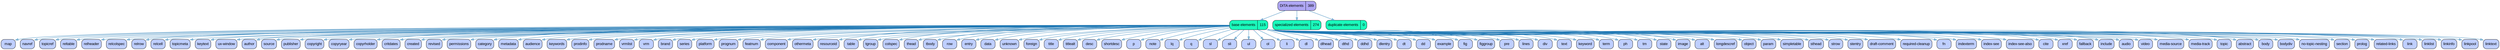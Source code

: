// DITA Stats
strict digraph {
			
  // Other nodes
      
	"elements" [label ="DITA elements | 389" fontname="Arial" shape="Mrecord" style="filled"  fillcolor="#AFA7F4"]
         
	"baseElements" [label ="base elements | 115" fontname="Arial" shape="Mrecord" style="filled"  fillcolor="#1AFABC"]
            
	"map" [label ="map" fontname="Arial" shape="Mrecord" style="filled"  fillcolor="#BFCFFF"]
            
	"navref" [label ="navref" fontname="Arial" shape="Mrecord" style="filled"  fillcolor="#BFCFFF"]
            
	"topicref" [label ="topicref" fontname="Arial" shape="Mrecord" style="filled"  fillcolor="#BFCFFF"]
            
	"reltable" [label ="reltable" fontname="Arial" shape="Mrecord" style="filled"  fillcolor="#BFCFFF"]
            
	"relheader" [label ="relheader" fontname="Arial" shape="Mrecord" style="filled"  fillcolor="#BFCFFF"]
            
	"relcolspec" [label ="relcolspec" fontname="Arial" shape="Mrecord" style="filled"  fillcolor="#BFCFFF"]
            
	"relrow" [label ="relrow" fontname="Arial" shape="Mrecord" style="filled"  fillcolor="#BFCFFF"]
            
	"relcell" [label ="relcell" fontname="Arial" shape="Mrecord" style="filled"  fillcolor="#BFCFFF"]
            
	"topicmeta" [label ="topicmeta" fontname="Arial" shape="Mrecord" style="filled"  fillcolor="#BFCFFF"]
            
	"keytext" [label ="keytext" fontname="Arial" shape="Mrecord" style="filled"  fillcolor="#BFCFFF"]
            
	"ux-window" [label ="ux-window" fontname="Arial" shape="Mrecord" style="filled"  fillcolor="#BFCFFF"]
            
	"author" [label ="author" fontname="Arial" shape="Mrecord" style="filled"  fillcolor="#BFCFFF"]
            
	"source" [label ="source" fontname="Arial" shape="Mrecord" style="filled"  fillcolor="#BFCFFF"]
            
	"publisher" [label ="publisher" fontname="Arial" shape="Mrecord" style="filled"  fillcolor="#BFCFFF"]
            
	"copyright" [label ="copyright" fontname="Arial" shape="Mrecord" style="filled"  fillcolor="#BFCFFF"]
            
	"copyryear" [label ="copyryear" fontname="Arial" shape="Mrecord" style="filled"  fillcolor="#BFCFFF"]
            
	"copyrholder" [label ="copyrholder" fontname="Arial" shape="Mrecord" style="filled"  fillcolor="#BFCFFF"]
            
	"critdates" [label ="critdates" fontname="Arial" shape="Mrecord" style="filled"  fillcolor="#BFCFFF"]
            
	"created" [label ="created" fontname="Arial" shape="Mrecord" style="filled"  fillcolor="#BFCFFF"]
            
	"revised" [label ="revised" fontname="Arial" shape="Mrecord" style="filled"  fillcolor="#BFCFFF"]
            
	"permissions" [label ="permissions" fontname="Arial" shape="Mrecord" style="filled"  fillcolor="#BFCFFF"]
            
	"category" [label ="category" fontname="Arial" shape="Mrecord" style="filled"  fillcolor="#BFCFFF"]
            
	"metadata" [label ="metadata" fontname="Arial" shape="Mrecord" style="filled"  fillcolor="#BFCFFF"]
            
	"audience" [label ="audience" fontname="Arial" shape="Mrecord" style="filled"  fillcolor="#BFCFFF"]
            
	"keywords" [label ="keywords" fontname="Arial" shape="Mrecord" style="filled"  fillcolor="#BFCFFF"]
            
	"prodinfo" [label ="prodinfo" fontname="Arial" shape="Mrecord" style="filled"  fillcolor="#BFCFFF"]
            
	"prodname" [label ="prodname" fontname="Arial" shape="Mrecord" style="filled"  fillcolor="#BFCFFF"]
            
	"vrmlist" [label ="vrmlist" fontname="Arial" shape="Mrecord" style="filled"  fillcolor="#BFCFFF"]
            
	"vrm" [label ="vrm" fontname="Arial" shape="Mrecord" style="filled"  fillcolor="#BFCFFF"]
            
	"brand" [label ="brand" fontname="Arial" shape="Mrecord" style="filled"  fillcolor="#BFCFFF"]
            
	"series" [label ="series" fontname="Arial" shape="Mrecord" style="filled"  fillcolor="#BFCFFF"]
            
	"platform" [label ="platform" fontname="Arial" shape="Mrecord" style="filled"  fillcolor="#BFCFFF"]
            
	"prognum" [label ="prognum" fontname="Arial" shape="Mrecord" style="filled"  fillcolor="#BFCFFF"]
            
	"featnum" [label ="featnum" fontname="Arial" shape="Mrecord" style="filled"  fillcolor="#BFCFFF"]
            
	"component" [label ="component" fontname="Arial" shape="Mrecord" style="filled"  fillcolor="#BFCFFF"]
            
	"othermeta" [label ="othermeta" fontname="Arial" shape="Mrecord" style="filled"  fillcolor="#BFCFFF"]
            
	"resourceid" [label ="resourceid" fontname="Arial" shape="Mrecord" style="filled"  fillcolor="#BFCFFF"]
            
	"table" [label ="table" fontname="Arial" shape="Mrecord" style="filled"  fillcolor="#BFCFFF"]
            
	"tgroup" [label ="tgroup" fontname="Arial" shape="Mrecord" style="filled"  fillcolor="#BFCFFF"]
            
	"colspec" [label ="colspec" fontname="Arial" shape="Mrecord" style="filled"  fillcolor="#BFCFFF"]
            
	"thead" [label ="thead" fontname="Arial" shape="Mrecord" style="filled"  fillcolor="#BFCFFF"]
            
	"tbody" [label ="tbody" fontname="Arial" shape="Mrecord" style="filled"  fillcolor="#BFCFFF"]
            
	"row" [label ="row" fontname="Arial" shape="Mrecord" style="filled"  fillcolor="#BFCFFF"]
            
	"entry" [label ="entry" fontname="Arial" shape="Mrecord" style="filled"  fillcolor="#BFCFFF"]
            
	"data" [label ="data" fontname="Arial" shape="Mrecord" style="filled"  fillcolor="#BFCFFF"]
            
	"unknown" [label ="unknown" fontname="Arial" shape="Mrecord" style="filled"  fillcolor="#BFCFFF"]
            
	"foreign" [label ="foreign" fontname="Arial" shape="Mrecord" style="filled"  fillcolor="#BFCFFF"]
            
	"title" [label ="title" fontname="Arial" shape="Mrecord" style="filled"  fillcolor="#BFCFFF"]
            
	"titlealt" [label ="titlealt" fontname="Arial" shape="Mrecord" style="filled"  fillcolor="#BFCFFF"]
            
	"desc" [label ="desc" fontname="Arial" shape="Mrecord" style="filled"  fillcolor="#BFCFFF"]
            
	"shortdesc" [label ="shortdesc" fontname="Arial" shape="Mrecord" style="filled"  fillcolor="#BFCFFF"]
            
	"p" [label ="p" fontname="Arial" shape="Mrecord" style="filled"  fillcolor="#BFCFFF"]
            
	"note" [label ="note" fontname="Arial" shape="Mrecord" style="filled"  fillcolor="#BFCFFF"]
            
	"lq" [label ="lq" fontname="Arial" shape="Mrecord" style="filled"  fillcolor="#BFCFFF"]
            
	"q" [label ="q" fontname="Arial" shape="Mrecord" style="filled"  fillcolor="#BFCFFF"]
            
	"sl" [label ="sl" fontname="Arial" shape="Mrecord" style="filled"  fillcolor="#BFCFFF"]
            
	"sli" [label ="sli" fontname="Arial" shape="Mrecord" style="filled"  fillcolor="#BFCFFF"]
            
	"ul" [label ="ul" fontname="Arial" shape="Mrecord" style="filled"  fillcolor="#BFCFFF"]
            
	"ol" [label ="ol" fontname="Arial" shape="Mrecord" style="filled"  fillcolor="#BFCFFF"]
            
	"li" [label ="li" fontname="Arial" shape="Mrecord" style="filled"  fillcolor="#BFCFFF"]
            
	"dl" [label ="dl" fontname="Arial" shape="Mrecord" style="filled"  fillcolor="#BFCFFF"]
            
	"dlhead" [label ="dlhead" fontname="Arial" shape="Mrecord" style="filled"  fillcolor="#BFCFFF"]
            
	"dthd" [label ="dthd" fontname="Arial" shape="Mrecord" style="filled"  fillcolor="#BFCFFF"]
            
	"ddhd" [label ="ddhd" fontname="Arial" shape="Mrecord" style="filled"  fillcolor="#BFCFFF"]
            
	"dlentry" [label ="dlentry" fontname="Arial" shape="Mrecord" style="filled"  fillcolor="#BFCFFF"]
            
	"dt" [label ="dt" fontname="Arial" shape="Mrecord" style="filled"  fillcolor="#BFCFFF"]
            
	"dd" [label ="dd" fontname="Arial" shape="Mrecord" style="filled"  fillcolor="#BFCFFF"]
            
	"example" [label ="example" fontname="Arial" shape="Mrecord" style="filled"  fillcolor="#BFCFFF"]
            
	"fig" [label ="fig" fontname="Arial" shape="Mrecord" style="filled"  fillcolor="#BFCFFF"]
            
	"figgroup" [label ="figgroup" fontname="Arial" shape="Mrecord" style="filled"  fillcolor="#BFCFFF"]
            
	"pre" [label ="pre" fontname="Arial" shape="Mrecord" style="filled"  fillcolor="#BFCFFF"]
            
	"lines" [label ="lines" fontname="Arial" shape="Mrecord" style="filled"  fillcolor="#BFCFFF"]
            
	"div" [label ="div" fontname="Arial" shape="Mrecord" style="filled"  fillcolor="#BFCFFF"]
            
	"text" [label ="text" fontname="Arial" shape="Mrecord" style="filled"  fillcolor="#BFCFFF"]
            
	"keyword" [label ="keyword" fontname="Arial" shape="Mrecord" style="filled"  fillcolor="#BFCFFF"]
            
	"term" [label ="term" fontname="Arial" shape="Mrecord" style="filled"  fillcolor="#BFCFFF"]
            
	"ph" [label ="ph" fontname="Arial" shape="Mrecord" style="filled"  fillcolor="#BFCFFF"]
            
	"tm" [label ="tm" fontname="Arial" shape="Mrecord" style="filled"  fillcolor="#BFCFFF"]
            
	"state" [label ="state" fontname="Arial" shape="Mrecord" style="filled"  fillcolor="#BFCFFF"]
            
	"image" [label ="image" fontname="Arial" shape="Mrecord" style="filled"  fillcolor="#BFCFFF"]
            
	"alt" [label ="alt" fontname="Arial" shape="Mrecord" style="filled"  fillcolor="#BFCFFF"]
            
	"longdescref" [label ="longdescref" fontname="Arial" shape="Mrecord" style="filled"  fillcolor="#BFCFFF"]
            
	"object" [label ="object" fontname="Arial" shape="Mrecord" style="filled"  fillcolor="#BFCFFF"]
            
	"param" [label ="param" fontname="Arial" shape="Mrecord" style="filled"  fillcolor="#BFCFFF"]
            
	"simpletable" [label ="simpletable" fontname="Arial" shape="Mrecord" style="filled"  fillcolor="#BFCFFF"]
            
	"sthead" [label ="sthead" fontname="Arial" shape="Mrecord" style="filled"  fillcolor="#BFCFFF"]
            
	"strow" [label ="strow" fontname="Arial" shape="Mrecord" style="filled"  fillcolor="#BFCFFF"]
            
	"stentry" [label ="stentry" fontname="Arial" shape="Mrecord" style="filled"  fillcolor="#BFCFFF"]
            
	"draft-comment" [label ="draft-comment" fontname="Arial" shape="Mrecord" style="filled"  fillcolor="#BFCFFF"]
            
	"required-cleanup" [label ="required-cleanup" fontname="Arial" shape="Mrecord" style="filled"  fillcolor="#BFCFFF"]
            
	"fn" [label ="fn" fontname="Arial" shape="Mrecord" style="filled"  fillcolor="#BFCFFF"]
            
	"indexterm" [label ="indexterm" fontname="Arial" shape="Mrecord" style="filled"  fillcolor="#BFCFFF"]
            
	"index-see" [label ="index-see" fontname="Arial" shape="Mrecord" style="filled"  fillcolor="#BFCFFF"]
            
	"index-see-also" [label ="index-see-also" fontname="Arial" shape="Mrecord" style="filled"  fillcolor="#BFCFFF"]
            
	"cite" [label ="cite" fontname="Arial" shape="Mrecord" style="filled"  fillcolor="#BFCFFF"]
            
	"xref" [label ="xref" fontname="Arial" shape="Mrecord" style="filled"  fillcolor="#BFCFFF"]
            
	"fallback" [label ="fallback" fontname="Arial" shape="Mrecord" style="filled"  fillcolor="#BFCFFF"]
            
	"include" [label ="include" fontname="Arial" shape="Mrecord" style="filled"  fillcolor="#BFCFFF"]
            
	"audio" [label ="audio" fontname="Arial" shape="Mrecord" style="filled"  fillcolor="#BFCFFF"]
            
	"video" [label ="video" fontname="Arial" shape="Mrecord" style="filled"  fillcolor="#BFCFFF"]
            
	"media-source" [label ="media-source" fontname="Arial" shape="Mrecord" style="filled"  fillcolor="#BFCFFF"]
            
	"media-track" [label ="media-track" fontname="Arial" shape="Mrecord" style="filled"  fillcolor="#BFCFFF"]
            
	"topic" [label ="topic" fontname="Arial" shape="Mrecord" style="filled"  fillcolor="#BFCFFF"]
            
	"abstract" [label ="abstract" fontname="Arial" shape="Mrecord" style="filled"  fillcolor="#BFCFFF"]
            
	"body" [label ="body" fontname="Arial" shape="Mrecord" style="filled"  fillcolor="#BFCFFF"]
            
	"bodydiv" [label ="bodydiv" fontname="Arial" shape="Mrecord" style="filled"  fillcolor="#BFCFFF"]
            
	"no-topic-nesting" [label ="no-topic-nesting" fontname="Arial" shape="Mrecord" style="filled"  fillcolor="#BFCFFF"]
            
	"section" [label ="section" fontname="Arial" shape="Mrecord" style="filled"  fillcolor="#BFCFFF"]
            
	"prolog" [label ="prolog" fontname="Arial" shape="Mrecord" style="filled"  fillcolor="#BFCFFF"]
            
	"related-links" [label ="related-links" fontname="Arial" shape="Mrecord" style="filled"  fillcolor="#BFCFFF"]
            
	"link" [label ="link" fontname="Arial" shape="Mrecord" style="filled"  fillcolor="#BFCFFF"]
            
	"linklist" [label ="linklist" fontname="Arial" shape="Mrecord" style="filled"  fillcolor="#BFCFFF"]
            
	"linkinfo" [label ="linkinfo" fontname="Arial" shape="Mrecord" style="filled"  fillcolor="#BFCFFF"]
            
	"linkpool" [label ="linkpool" fontname="Arial" shape="Mrecord" style="filled"  fillcolor="#BFCFFF"]
            
	"linktext" [label ="linktext" fontname="Arial" shape="Mrecord" style="filled"  fillcolor="#BFCFFF"]
         
         
	"otherElements" [label ="specialized elements | 274" fontname="Arial" shape="Mrecord" style="filled"  fillcolor="#1AFABC"]
         
	"duplicateElements" [label ="duplicate elements | 0" fontname="Arial" shape="Mrecord" style="filled"  fillcolor="#1AFABC"]
      
   
  // Edges
      
         
	"elements" -> "baseElements" [fillcolor="#a6cee3" color="#1f78b4"]
            
	"baseElements" -> "map" [fillcolor="#a6cee3" color="#1f78b4"]
            
	"baseElements" -> "navref" [fillcolor="#a6cee3" color="#1f78b4"]
            
	"baseElements" -> "topicref" [fillcolor="#a6cee3" color="#1f78b4"]
            
	"baseElements" -> "reltable" [fillcolor="#a6cee3" color="#1f78b4"]
            
	"baseElements" -> "relheader" [fillcolor="#a6cee3" color="#1f78b4"]
            
	"baseElements" -> "relcolspec" [fillcolor="#a6cee3" color="#1f78b4"]
            
	"baseElements" -> "relrow" [fillcolor="#a6cee3" color="#1f78b4"]
            
	"baseElements" -> "relcell" [fillcolor="#a6cee3" color="#1f78b4"]
            
	"baseElements" -> "topicmeta" [fillcolor="#a6cee3" color="#1f78b4"]
            
	"baseElements" -> "keytext" [fillcolor="#a6cee3" color="#1f78b4"]
            
	"baseElements" -> "ux-window" [fillcolor="#a6cee3" color="#1f78b4"]
            
	"baseElements" -> "author" [fillcolor="#a6cee3" color="#1f78b4"]
            
	"baseElements" -> "source" [fillcolor="#a6cee3" color="#1f78b4"]
            
	"baseElements" -> "publisher" [fillcolor="#a6cee3" color="#1f78b4"]
            
	"baseElements" -> "copyright" [fillcolor="#a6cee3" color="#1f78b4"]
            
	"baseElements" -> "copyryear" [fillcolor="#a6cee3" color="#1f78b4"]
            
	"baseElements" -> "copyrholder" [fillcolor="#a6cee3" color="#1f78b4"]
            
	"baseElements" -> "critdates" [fillcolor="#a6cee3" color="#1f78b4"]
            
	"baseElements" -> "created" [fillcolor="#a6cee3" color="#1f78b4"]
            
	"baseElements" -> "revised" [fillcolor="#a6cee3" color="#1f78b4"]
            
	"baseElements" -> "permissions" [fillcolor="#a6cee3" color="#1f78b4"]
            
	"baseElements" -> "category" [fillcolor="#a6cee3" color="#1f78b4"]
            
	"baseElements" -> "metadata" [fillcolor="#a6cee3" color="#1f78b4"]
            
	"baseElements" -> "audience" [fillcolor="#a6cee3" color="#1f78b4"]
            
	"baseElements" -> "keywords" [fillcolor="#a6cee3" color="#1f78b4"]
            
	"baseElements" -> "prodinfo" [fillcolor="#a6cee3" color="#1f78b4"]
            
	"baseElements" -> "prodname" [fillcolor="#a6cee3" color="#1f78b4"]
            
	"baseElements" -> "vrmlist" [fillcolor="#a6cee3" color="#1f78b4"]
            
	"baseElements" -> "vrm" [fillcolor="#a6cee3" color="#1f78b4"]
            
	"baseElements" -> "brand" [fillcolor="#a6cee3" color="#1f78b4"]
            
	"baseElements" -> "series" [fillcolor="#a6cee3" color="#1f78b4"]
            
	"baseElements" -> "platform" [fillcolor="#a6cee3" color="#1f78b4"]
            
	"baseElements" -> "prognum" [fillcolor="#a6cee3" color="#1f78b4"]
            
	"baseElements" -> "featnum" [fillcolor="#a6cee3" color="#1f78b4"]
            
	"baseElements" -> "component" [fillcolor="#a6cee3" color="#1f78b4"]
            
	"baseElements" -> "othermeta" [fillcolor="#a6cee3" color="#1f78b4"]
            
	"baseElements" -> "resourceid" [fillcolor="#a6cee3" color="#1f78b4"]
            
	"baseElements" -> "table" [fillcolor="#a6cee3" color="#1f78b4"]
            
	"baseElements" -> "tgroup" [fillcolor="#a6cee3" color="#1f78b4"]
            
	"baseElements" -> "colspec" [fillcolor="#a6cee3" color="#1f78b4"]
            
	"baseElements" -> "thead" [fillcolor="#a6cee3" color="#1f78b4"]
            
	"baseElements" -> "tbody" [fillcolor="#a6cee3" color="#1f78b4"]
            
	"baseElements" -> "row" [fillcolor="#a6cee3" color="#1f78b4"]
            
	"baseElements" -> "entry" [fillcolor="#a6cee3" color="#1f78b4"]
            
	"baseElements" -> "data" [fillcolor="#a6cee3" color="#1f78b4"]
            
	"baseElements" -> "unknown" [fillcolor="#a6cee3" color="#1f78b4"]
            
	"baseElements" -> "foreign" [fillcolor="#a6cee3" color="#1f78b4"]
            
	"baseElements" -> "title" [fillcolor="#a6cee3" color="#1f78b4"]
            
	"baseElements" -> "titlealt" [fillcolor="#a6cee3" color="#1f78b4"]
            
	"baseElements" -> "desc" [fillcolor="#a6cee3" color="#1f78b4"]
            
	"baseElements" -> "shortdesc" [fillcolor="#a6cee3" color="#1f78b4"]
            
	"baseElements" -> "p" [fillcolor="#a6cee3" color="#1f78b4"]
            
	"baseElements" -> "note" [fillcolor="#a6cee3" color="#1f78b4"]
            
	"baseElements" -> "lq" [fillcolor="#a6cee3" color="#1f78b4"]
            
	"baseElements" -> "q" [fillcolor="#a6cee3" color="#1f78b4"]
            
	"baseElements" -> "sl" [fillcolor="#a6cee3" color="#1f78b4"]
            
	"baseElements" -> "sli" [fillcolor="#a6cee3" color="#1f78b4"]
            
	"baseElements" -> "ul" [fillcolor="#a6cee3" color="#1f78b4"]
            
	"baseElements" -> "ol" [fillcolor="#a6cee3" color="#1f78b4"]
            
	"baseElements" -> "li" [fillcolor="#a6cee3" color="#1f78b4"]
            
	"baseElements" -> "dl" [fillcolor="#a6cee3" color="#1f78b4"]
            
	"baseElements" -> "dlhead" [fillcolor="#a6cee3" color="#1f78b4"]
            
	"baseElements" -> "dthd" [fillcolor="#a6cee3" color="#1f78b4"]
            
	"baseElements" -> "ddhd" [fillcolor="#a6cee3" color="#1f78b4"]
            
	"baseElements" -> "dlentry" [fillcolor="#a6cee3" color="#1f78b4"]
            
	"baseElements" -> "dt" [fillcolor="#a6cee3" color="#1f78b4"]
            
	"baseElements" -> "dd" [fillcolor="#a6cee3" color="#1f78b4"]
            
	"baseElements" -> "example" [fillcolor="#a6cee3" color="#1f78b4"]
            
	"baseElements" -> "fig" [fillcolor="#a6cee3" color="#1f78b4"]
            
	"baseElements" -> "figgroup" [fillcolor="#a6cee3" color="#1f78b4"]
            
	"baseElements" -> "pre" [fillcolor="#a6cee3" color="#1f78b4"]
            
	"baseElements" -> "lines" [fillcolor="#a6cee3" color="#1f78b4"]
            
	"baseElements" -> "div" [fillcolor="#a6cee3" color="#1f78b4"]
            
	"baseElements" -> "text" [fillcolor="#a6cee3" color="#1f78b4"]
            
	"baseElements" -> "keyword" [fillcolor="#a6cee3" color="#1f78b4"]
            
	"baseElements" -> "term" [fillcolor="#a6cee3" color="#1f78b4"]
            
	"baseElements" -> "ph" [fillcolor="#a6cee3" color="#1f78b4"]
            
	"baseElements" -> "tm" [fillcolor="#a6cee3" color="#1f78b4"]
            
	"baseElements" -> "state" [fillcolor="#a6cee3" color="#1f78b4"]
            
	"baseElements" -> "image" [fillcolor="#a6cee3" color="#1f78b4"]
            
	"baseElements" -> "alt" [fillcolor="#a6cee3" color="#1f78b4"]
            
	"baseElements" -> "longdescref" [fillcolor="#a6cee3" color="#1f78b4"]
            
	"baseElements" -> "object" [fillcolor="#a6cee3" color="#1f78b4"]
            
	"baseElements" -> "param" [fillcolor="#a6cee3" color="#1f78b4"]
            
	"baseElements" -> "simpletable" [fillcolor="#a6cee3" color="#1f78b4"]
            
	"baseElements" -> "sthead" [fillcolor="#a6cee3" color="#1f78b4"]
            
	"baseElements" -> "strow" [fillcolor="#a6cee3" color="#1f78b4"]
            
	"baseElements" -> "stentry" [fillcolor="#a6cee3" color="#1f78b4"]
            
	"baseElements" -> "draft-comment" [fillcolor="#a6cee3" color="#1f78b4"]
            
	"baseElements" -> "required-cleanup" [fillcolor="#a6cee3" color="#1f78b4"]
            
	"baseElements" -> "fn" [fillcolor="#a6cee3" color="#1f78b4"]
            
	"baseElements" -> "indexterm" [fillcolor="#a6cee3" color="#1f78b4"]
            
	"baseElements" -> "index-see" [fillcolor="#a6cee3" color="#1f78b4"]
            
	"baseElements" -> "index-see-also" [fillcolor="#a6cee3" color="#1f78b4"]
            
	"baseElements" -> "cite" [fillcolor="#a6cee3" color="#1f78b4"]
            
	"baseElements" -> "xref" [fillcolor="#a6cee3" color="#1f78b4"]
            
	"baseElements" -> "fallback" [fillcolor="#a6cee3" color="#1f78b4"]
            
	"baseElements" -> "include" [fillcolor="#a6cee3" color="#1f78b4"]
            
	"baseElements" -> "audio" [fillcolor="#a6cee3" color="#1f78b4"]
            
	"baseElements" -> "video" [fillcolor="#a6cee3" color="#1f78b4"]
            
	"baseElements" -> "media-source" [fillcolor="#a6cee3" color="#1f78b4"]
            
	"baseElements" -> "media-track" [fillcolor="#a6cee3" color="#1f78b4"]
            
	"baseElements" -> "topic" [fillcolor="#a6cee3" color="#1f78b4"]
            
	"baseElements" -> "abstract" [fillcolor="#a6cee3" color="#1f78b4"]
            
	"baseElements" -> "body" [fillcolor="#a6cee3" color="#1f78b4"]
            
	"baseElements" -> "bodydiv" [fillcolor="#a6cee3" color="#1f78b4"]
            
	"baseElements" -> "no-topic-nesting" [fillcolor="#a6cee3" color="#1f78b4"]
            
	"baseElements" -> "section" [fillcolor="#a6cee3" color="#1f78b4"]
            
	"baseElements" -> "prolog" [fillcolor="#a6cee3" color="#1f78b4"]
            
	"baseElements" -> "related-links" [fillcolor="#a6cee3" color="#1f78b4"]
            
	"baseElements" -> "link" [fillcolor="#a6cee3" color="#1f78b4"]
            
	"baseElements" -> "linklist" [fillcolor="#a6cee3" color="#1f78b4"]
            
	"baseElements" -> "linkinfo" [fillcolor="#a6cee3" color="#1f78b4"]
            
	"baseElements" -> "linkpool" [fillcolor="#a6cee3" color="#1f78b4"]
            
	"baseElements" -> "linktext" [fillcolor="#a6cee3" color="#1f78b4"]
         
         
	"elements" -> "otherElements" [fillcolor="#a6cee3" color="#1f78b4"]
         
	"elements" -> "duplicateElements" [fillcolor="#a6cee3" color="#1f78b4"]
      
   }